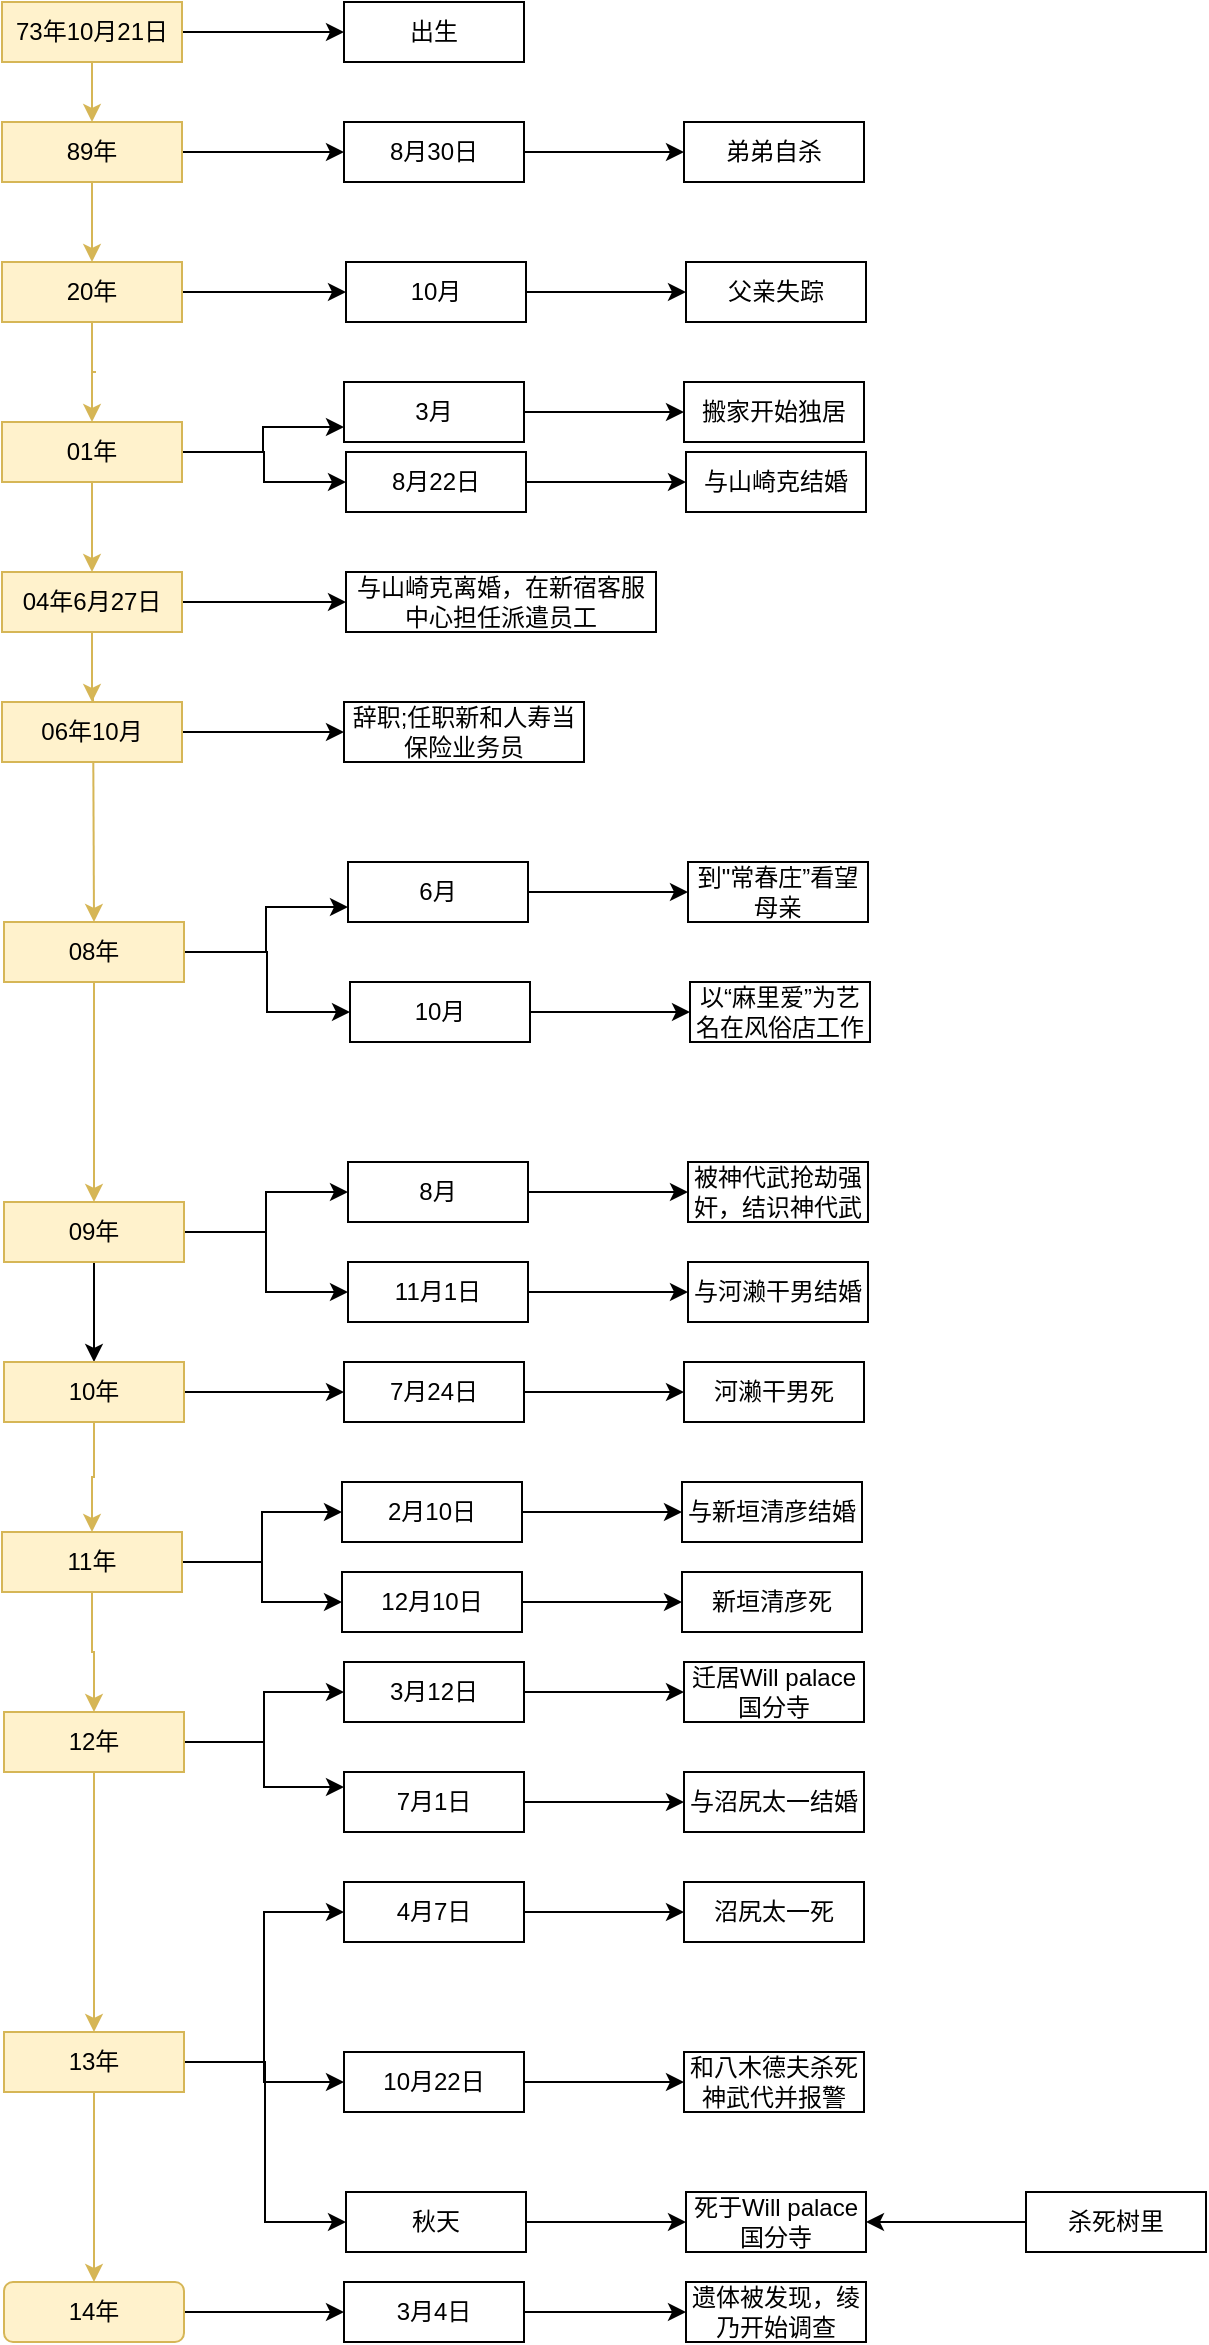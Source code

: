 <mxfile version="16.1.2" type="device"><diagram id="NN0y3WyNkyOe7qQfY7lL" name="第 1 页"><mxGraphModel dx="1102" dy="1265" grid="1" gridSize="10" guides="1" tooltips="1" connect="1" arrows="1" fold="1" page="0" pageScale="1" pageWidth="827" pageHeight="1169" math="0" shadow="0"><root><mxCell id="0"/><mxCell id="1" parent="0"/><mxCell id="WIrS2NorhR0GccS97uFX-5" style="edgeStyle=orthogonalEdgeStyle;rounded=0;orthogonalLoop=1;jettySize=auto;html=1;" parent="1" source="WIrS2NorhR0GccS97uFX-1" target="WIrS2NorhR0GccS97uFX-4" edge="1"><mxGeometry relative="1" as="geometry"/></mxCell><mxCell id="xdn22cB5Ea42U_7zD6At-8" value="" style="edgeStyle=orthogonalEdgeStyle;rounded=0;orthogonalLoop=1;jettySize=auto;html=1;fillColor=#fff2cc;strokeColor=#d6b656;sketch=0;" parent="1" source="WIrS2NorhR0GccS97uFX-1" target="xdn22cB5Ea42U_7zD6At-7" edge="1"><mxGeometry relative="1" as="geometry"/></mxCell><mxCell id="WIrS2NorhR0GccS97uFX-1" value="73年10月21日" style="rounded=0;whiteSpace=wrap;html=1;fillColor=#fff2cc;strokeColor=#d6b656;sketch=0;" parent="1" vertex="1"><mxGeometry x="159" y="-150" width="90" height="30" as="geometry"/></mxCell><mxCell id="WIrS2NorhR0GccS97uFX-4" value="出生" style="rounded=0;whiteSpace=wrap;html=1;" parent="1" vertex="1"><mxGeometry x="330" y="-150" width="90" height="30" as="geometry"/></mxCell><mxCell id="WIrS2NorhR0GccS97uFX-9" value="" style="edgeStyle=orthogonalEdgeStyle;rounded=0;orthogonalLoop=1;jettySize=auto;html=1;" parent="1" source="WIrS2NorhR0GccS97uFX-6" target="WIrS2NorhR0GccS97uFX-8" edge="1"><mxGeometry relative="1" as="geometry"/></mxCell><mxCell id="WIrS2NorhR0GccS97uFX-11" style="edgeStyle=orthogonalEdgeStyle;rounded=0;orthogonalLoop=1;jettySize=auto;html=1;exitX=0.5;exitY=1;exitDx=0;exitDy=0;fillColor=#fff2cc;strokeColor=#d6b656;sketch=0;" parent="1" source="WIrS2NorhR0GccS97uFX-6" target="WIrS2NorhR0GccS97uFX-10" edge="1"><mxGeometry relative="1" as="geometry"/></mxCell><mxCell id="xdn22cB5Ea42U_7zD6At-26" style="edgeStyle=orthogonalEdgeStyle;rounded=0;orthogonalLoop=1;jettySize=auto;html=1;exitX=1;exitY=0.5;exitDx=0;exitDy=0;entryX=0;entryY=0.75;entryDx=0;entryDy=0;" parent="1" source="WIrS2NorhR0GccS97uFX-6" target="xdn22cB5Ea42U_7zD6At-25" edge="1"><mxGeometry relative="1" as="geometry"/></mxCell><mxCell id="WIrS2NorhR0GccS97uFX-6" value="01年" style="rounded=0;whiteSpace=wrap;html=1;fillColor=#fff2cc;strokeColor=#d6b656;sketch=0;" parent="1" vertex="1"><mxGeometry x="159" y="60" width="90" height="30" as="geometry"/></mxCell><mxCell id="xdn22cB5Ea42U_7zD6At-30" value="" style="edgeStyle=orthogonalEdgeStyle;rounded=0;orthogonalLoop=1;jettySize=auto;html=1;" parent="1" source="WIrS2NorhR0GccS97uFX-8" target="xdn22cB5Ea42U_7zD6At-29" edge="1"><mxGeometry relative="1" as="geometry"/></mxCell><mxCell id="WIrS2NorhR0GccS97uFX-8" value="8月22日" style="rounded=0;whiteSpace=wrap;html=1;" parent="1" vertex="1"><mxGeometry x="331" y="75" width="90" height="30" as="geometry"/></mxCell><mxCell id="WIrS2NorhR0GccS97uFX-13" style="edgeStyle=orthogonalEdgeStyle;rounded=0;orthogonalLoop=1;jettySize=auto;html=1;exitX=1;exitY=0.5;exitDx=0;exitDy=0;" parent="1" source="WIrS2NorhR0GccS97uFX-10" target="WIrS2NorhR0GccS97uFX-12" edge="1"><mxGeometry relative="1" as="geometry"/></mxCell><mxCell id="WIrS2NorhR0GccS97uFX-15" style="edgeStyle=orthogonalEdgeStyle;rounded=0;orthogonalLoop=1;jettySize=auto;html=1;exitX=0.5;exitY=1;exitDx=0;exitDy=0;entryX=0.5;entryY=0;entryDx=0;entryDy=0;fillColor=#fff2cc;strokeColor=#d6b656;sketch=0;" parent="1" target="Df0k519SetaLiw9mAWVr-11" edge="1"><mxGeometry relative="1" as="geometry"><mxPoint x="204.5" y="195" as="sourcePoint"/><mxPoint x="204.5" y="365" as="targetPoint"/></mxGeometry></mxCell><mxCell id="Df0k519SetaLiw9mAWVr-5" style="edgeStyle=orthogonalEdgeStyle;rounded=0;orthogonalLoop=1;jettySize=auto;html=1;exitX=0.5;exitY=1;exitDx=0;exitDy=0;fillColor=#fff2cc;strokeColor=#d6b656;sketch=0;" parent="1" source="WIrS2NorhR0GccS97uFX-10" target="Df0k519SetaLiw9mAWVr-4" edge="1"><mxGeometry relative="1" as="geometry"/></mxCell><mxCell id="WIrS2NorhR0GccS97uFX-10" value="04年6月27日" style="rounded=0;whiteSpace=wrap;html=1;fillColor=#fff2cc;strokeColor=#d6b656;sketch=0;" parent="1" vertex="1"><mxGeometry x="159" y="135" width="90" height="30" as="geometry"/></mxCell><mxCell id="WIrS2NorhR0GccS97uFX-12" value="与山崎克离婚，在新宿客服中心担任派遣员工" style="rounded=0;whiteSpace=wrap;html=1;" parent="1" vertex="1"><mxGeometry x="331" y="135" width="155" height="30" as="geometry"/></mxCell><mxCell id="uVJFEQWPfUiTGTVeeev4-25" style="edgeStyle=orthogonalEdgeStyle;rounded=0;sketch=0;orthogonalLoop=1;jettySize=auto;html=1;exitX=0.5;exitY=1;exitDx=0;exitDy=0;entryX=0.5;entryY=0;entryDx=0;entryDy=0;startArrow=none;startFill=0;" edge="1" parent="1" source="WIrS2NorhR0GccS97uFX-14" target="WIrS2NorhR0GccS97uFX-18"><mxGeometry relative="1" as="geometry"/></mxCell><mxCell id="uVJFEQWPfUiTGTVeeev4-26" style="edgeStyle=orthogonalEdgeStyle;rounded=0;sketch=0;orthogonalLoop=1;jettySize=auto;html=1;exitX=1;exitY=0.5;exitDx=0;exitDy=0;startArrow=none;startFill=0;" edge="1" parent="1" source="WIrS2NorhR0GccS97uFX-14" target="uVJFEQWPfUiTGTVeeev4-19"><mxGeometry relative="1" as="geometry"/></mxCell><mxCell id="uVJFEQWPfUiTGTVeeev4-27" style="edgeStyle=orthogonalEdgeStyle;rounded=0;sketch=0;orthogonalLoop=1;jettySize=auto;html=1;exitX=1;exitY=0.5;exitDx=0;exitDy=0;entryX=0;entryY=0.5;entryDx=0;entryDy=0;startArrow=none;startFill=0;" edge="1" parent="1" source="WIrS2NorhR0GccS97uFX-14" target="WIrS2NorhR0GccS97uFX-16"><mxGeometry relative="1" as="geometry"/></mxCell><mxCell id="WIrS2NorhR0GccS97uFX-14" value="09年" style="rounded=0;whiteSpace=wrap;html=1;fillColor=#fff2cc;strokeColor=#d6b656;sketch=0;" parent="1" vertex="1"><mxGeometry x="160" y="450" width="90" height="30" as="geometry"/></mxCell><mxCell id="uVJFEQWPfUiTGTVeeev4-16" value="" style="edgeStyle=orthogonalEdgeStyle;rounded=0;sketch=0;orthogonalLoop=1;jettySize=auto;html=1;startArrow=none;startFill=0;" edge="1" parent="1" source="WIrS2NorhR0GccS97uFX-16" target="uVJFEQWPfUiTGTVeeev4-15"><mxGeometry relative="1" as="geometry"/></mxCell><mxCell id="WIrS2NorhR0GccS97uFX-16" value="11月1日" style="rounded=0;whiteSpace=wrap;html=1;" parent="1" vertex="1"><mxGeometry x="332" y="480" width="90" height="30" as="geometry"/></mxCell><mxCell id="WIrS2NorhR0GccS97uFX-21" value="" style="edgeStyle=orthogonalEdgeStyle;rounded=0;orthogonalLoop=1;jettySize=auto;html=1;" parent="1" source="WIrS2NorhR0GccS97uFX-18" target="WIrS2NorhR0GccS97uFX-20" edge="1"><mxGeometry relative="1" as="geometry"/></mxCell><mxCell id="WIrS2NorhR0GccS97uFX-25" value="" style="edgeStyle=orthogonalEdgeStyle;rounded=0;orthogonalLoop=1;jettySize=auto;html=1;fillColor=#fff2cc;strokeColor=#d6b656;sketch=0;" parent="1" source="WIrS2NorhR0GccS97uFX-18" target="WIrS2NorhR0GccS97uFX-24" edge="1"><mxGeometry relative="1" as="geometry"/></mxCell><mxCell id="WIrS2NorhR0GccS97uFX-18" value="10年" style="rounded=0;whiteSpace=wrap;html=1;fillColor=#fff2cc;strokeColor=#d6b656;sketch=0;" parent="1" vertex="1"><mxGeometry x="160" y="530" width="90" height="30" as="geometry"/></mxCell><mxCell id="WIrS2NorhR0GccS97uFX-23" value="" style="edgeStyle=orthogonalEdgeStyle;rounded=0;orthogonalLoop=1;jettySize=auto;html=1;" parent="1" source="WIrS2NorhR0GccS97uFX-20" target="WIrS2NorhR0GccS97uFX-22" edge="1"><mxGeometry relative="1" as="geometry"/></mxCell><mxCell id="WIrS2NorhR0GccS97uFX-20" value="7月24日" style="rounded=0;whiteSpace=wrap;html=1;" parent="1" vertex="1"><mxGeometry x="330" y="530" width="90" height="30" as="geometry"/></mxCell><mxCell id="WIrS2NorhR0GccS97uFX-22" value="河濑干男死" style="rounded=0;whiteSpace=wrap;html=1;" parent="1" vertex="1"><mxGeometry x="500" y="530" width="90" height="30" as="geometry"/></mxCell><mxCell id="WIrS2NorhR0GccS97uFX-27" value="" style="edgeStyle=orthogonalEdgeStyle;rounded=0;orthogonalLoop=1;jettySize=auto;html=1;" parent="1" source="WIrS2NorhR0GccS97uFX-24" target="WIrS2NorhR0GccS97uFX-26" edge="1"><mxGeometry relative="1" as="geometry"/></mxCell><mxCell id="WIrS2NorhR0GccS97uFX-41" style="edgeStyle=orthogonalEdgeStyle;rounded=0;orthogonalLoop=1;jettySize=auto;html=1;exitX=1;exitY=0.5;exitDx=0;exitDy=0;" parent="1" source="WIrS2NorhR0GccS97uFX-24" target="WIrS2NorhR0GccS97uFX-36" edge="1"><mxGeometry relative="1" as="geometry"/></mxCell><mxCell id="WIrS2NorhR0GccS97uFX-43" value="" style="edgeStyle=orthogonalEdgeStyle;rounded=0;orthogonalLoop=1;jettySize=auto;html=1;fillColor=#fff2cc;strokeColor=#d6b656;sketch=0;" parent="1" source="WIrS2NorhR0GccS97uFX-24" target="WIrS2NorhR0GccS97uFX-42" edge="1"><mxGeometry relative="1" as="geometry"/></mxCell><mxCell id="WIrS2NorhR0GccS97uFX-24" value="11年" style="rounded=0;whiteSpace=wrap;html=1;fillColor=#fff2cc;strokeColor=#d6b656;sketch=0;" parent="1" vertex="1"><mxGeometry x="159" y="615" width="90" height="30" as="geometry"/></mxCell><mxCell id="WIrS2NorhR0GccS97uFX-29" value="" style="edgeStyle=orthogonalEdgeStyle;rounded=0;orthogonalLoop=1;jettySize=auto;html=1;" parent="1" source="WIrS2NorhR0GccS97uFX-26" target="WIrS2NorhR0GccS97uFX-28" edge="1"><mxGeometry relative="1" as="geometry"/></mxCell><mxCell id="WIrS2NorhR0GccS97uFX-26" value="2月10日" style="rounded=0;whiteSpace=wrap;html=1;" parent="1" vertex="1"><mxGeometry x="329" y="590" width="90" height="30" as="geometry"/></mxCell><mxCell id="WIrS2NorhR0GccS97uFX-28" value="与新垣清彦结婚" style="rounded=0;whiteSpace=wrap;html=1;" parent="1" vertex="1"><mxGeometry x="499" y="590" width="90" height="30" as="geometry"/></mxCell><mxCell id="WIrS2NorhR0GccS97uFX-39" value="" style="edgeStyle=orthogonalEdgeStyle;rounded=0;orthogonalLoop=1;jettySize=auto;html=1;" parent="1" source="WIrS2NorhR0GccS97uFX-36" target="WIrS2NorhR0GccS97uFX-38" edge="1"><mxGeometry relative="1" as="geometry"/></mxCell><mxCell id="WIrS2NorhR0GccS97uFX-36" value="12月10日" style="rounded=0;whiteSpace=wrap;html=1;" parent="1" vertex="1"><mxGeometry x="329" y="635" width="90" height="30" as="geometry"/></mxCell><mxCell id="WIrS2NorhR0GccS97uFX-38" value="新垣清彦死" style="rounded=0;whiteSpace=wrap;html=1;" parent="1" vertex="1"><mxGeometry x="499" y="635" width="90" height="30" as="geometry"/></mxCell><mxCell id="WIrS2NorhR0GccS97uFX-45" value="" style="edgeStyle=orthogonalEdgeStyle;rounded=0;orthogonalLoop=1;jettySize=auto;html=1;" parent="1" source="WIrS2NorhR0GccS97uFX-42" target="WIrS2NorhR0GccS97uFX-44" edge="1"><mxGeometry relative="1" as="geometry"/></mxCell><mxCell id="WIrS2NorhR0GccS97uFX-54" value="" style="edgeStyle=orthogonalEdgeStyle;rounded=0;orthogonalLoop=1;jettySize=auto;html=1;fillColor=#fff2cc;strokeColor=#d6b656;sketch=0;" parent="1" source="WIrS2NorhR0GccS97uFX-42" target="WIrS2NorhR0GccS97uFX-53" edge="1"><mxGeometry relative="1" as="geometry"/></mxCell><mxCell id="WIrS2NorhR0GccS97uFX-62" style="edgeStyle=orthogonalEdgeStyle;rounded=0;orthogonalLoop=1;jettySize=auto;html=1;exitX=1;exitY=0.5;exitDx=0;exitDy=0;entryX=0;entryY=0.25;entryDx=0;entryDy=0;" parent="1" source="WIrS2NorhR0GccS97uFX-42" target="WIrS2NorhR0GccS97uFX-48" edge="1"><mxGeometry relative="1" as="geometry"/></mxCell><mxCell id="WIrS2NorhR0GccS97uFX-42" value="12年" style="rounded=0;whiteSpace=wrap;html=1;fillColor=#fff2cc;strokeColor=#d6b656;sketch=0;" parent="1" vertex="1"><mxGeometry x="160" y="705" width="90" height="30" as="geometry"/></mxCell><mxCell id="WIrS2NorhR0GccS97uFX-47" value="" style="edgeStyle=orthogonalEdgeStyle;rounded=0;orthogonalLoop=1;jettySize=auto;html=1;" parent="1" source="WIrS2NorhR0GccS97uFX-44" target="WIrS2NorhR0GccS97uFX-46" edge="1"><mxGeometry relative="1" as="geometry"/></mxCell><mxCell id="WIrS2NorhR0GccS97uFX-44" value="3月12日" style="rounded=0;whiteSpace=wrap;html=1;" parent="1" vertex="1"><mxGeometry x="330" y="680" width="90" height="30" as="geometry"/></mxCell><mxCell id="WIrS2NorhR0GccS97uFX-46" value="迁居Will palace国分寺" style="rounded=0;whiteSpace=wrap;html=1;" parent="1" vertex="1"><mxGeometry x="500" y="680" width="90" height="30" as="geometry"/></mxCell><mxCell id="WIrS2NorhR0GccS97uFX-52" value="" style="edgeStyle=orthogonalEdgeStyle;rounded=0;orthogonalLoop=1;jettySize=auto;html=1;" parent="1" source="WIrS2NorhR0GccS97uFX-48" target="WIrS2NorhR0GccS97uFX-51" edge="1"><mxGeometry relative="1" as="geometry"/></mxCell><mxCell id="WIrS2NorhR0GccS97uFX-48" value="7月1日" style="rounded=0;whiteSpace=wrap;html=1;" parent="1" vertex="1"><mxGeometry x="330" y="735" width="90" height="30" as="geometry"/></mxCell><mxCell id="WIrS2NorhR0GccS97uFX-51" value="与沼尻太一结婚" style="rounded=0;whiteSpace=wrap;html=1;" parent="1" vertex="1"><mxGeometry x="500" y="735" width="90" height="30" as="geometry"/></mxCell><mxCell id="WIrS2NorhR0GccS97uFX-56" value="" style="edgeStyle=orthogonalEdgeStyle;rounded=0;orthogonalLoop=1;jettySize=auto;html=1;" parent="1" source="WIrS2NorhR0GccS97uFX-53" target="WIrS2NorhR0GccS97uFX-55" edge="1"><mxGeometry relative="1" as="geometry"><Array as="points"><mxPoint x="290" y="880"/><mxPoint x="290" y="805"/></Array></mxGeometry></mxCell><mxCell id="WIrS2NorhR0GccS97uFX-63" style="edgeStyle=orthogonalEdgeStyle;rounded=0;orthogonalLoop=1;jettySize=auto;html=1;exitX=1;exitY=0.5;exitDx=0;exitDy=0;entryX=0;entryY=0.5;entryDx=0;entryDy=0;" parent="1" source="WIrS2NorhR0GccS97uFX-53" target="WIrS2NorhR0GccS97uFX-59" edge="1"><mxGeometry relative="1" as="geometry"/></mxCell><mxCell id="WIrS2NorhR0GccS97uFX-65" value="" style="edgeStyle=orthogonalEdgeStyle;rounded=0;orthogonalLoop=1;jettySize=auto;html=1;fillColor=#fff2cc;strokeColor=#d6b656;" parent="1" source="WIrS2NorhR0GccS97uFX-53" target="WIrS2NorhR0GccS97uFX-64" edge="1"><mxGeometry relative="1" as="geometry"/></mxCell><mxCell id="xdn22cB5Ea42U_7zD6At-22" style="edgeStyle=orthogonalEdgeStyle;rounded=0;orthogonalLoop=1;jettySize=auto;html=1;exitX=1;exitY=0.5;exitDx=0;exitDy=0;entryX=0;entryY=0.5;entryDx=0;entryDy=0;" parent="1" source="WIrS2NorhR0GccS97uFX-53" target="xdn22cB5Ea42U_7zD6At-1" edge="1"><mxGeometry relative="1" as="geometry"/></mxCell><mxCell id="WIrS2NorhR0GccS97uFX-53" value="13年" style="rounded=0;whiteSpace=wrap;html=1;fillColor=#fff2cc;strokeColor=#d6b656;sketch=0;" parent="1" vertex="1"><mxGeometry x="160" y="865" width="90" height="30" as="geometry"/></mxCell><mxCell id="WIrS2NorhR0GccS97uFX-58" value="" style="edgeStyle=orthogonalEdgeStyle;rounded=0;orthogonalLoop=1;jettySize=auto;html=1;" parent="1" source="WIrS2NorhR0GccS97uFX-55" target="WIrS2NorhR0GccS97uFX-57" edge="1"><mxGeometry relative="1" as="geometry"/></mxCell><mxCell id="WIrS2NorhR0GccS97uFX-55" value="4月7日" style="rounded=0;whiteSpace=wrap;html=1;" parent="1" vertex="1"><mxGeometry x="330" y="790" width="90" height="30" as="geometry"/></mxCell><mxCell id="WIrS2NorhR0GccS97uFX-57" value="沼尻太一死" style="rounded=0;whiteSpace=wrap;html=1;" parent="1" vertex="1"><mxGeometry x="500" y="790" width="90" height="30" as="geometry"/></mxCell><mxCell id="WIrS2NorhR0GccS97uFX-61" value="" style="edgeStyle=orthogonalEdgeStyle;rounded=0;orthogonalLoop=1;jettySize=auto;html=1;" parent="1" source="WIrS2NorhR0GccS97uFX-59" target="WIrS2NorhR0GccS97uFX-60" edge="1"><mxGeometry relative="1" as="geometry"/></mxCell><mxCell id="WIrS2NorhR0GccS97uFX-59" value="秋天" style="rounded=0;whiteSpace=wrap;html=1;" parent="1" vertex="1"><mxGeometry x="331" y="945" width="90" height="30" as="geometry"/></mxCell><mxCell id="uVJFEQWPfUiTGTVeeev4-18" value="" style="edgeStyle=orthogonalEdgeStyle;rounded=0;sketch=0;orthogonalLoop=1;jettySize=auto;html=1;startArrow=none;startFill=0;" edge="1" parent="1" source="uVJFEQWPfUiTGTVeeev4-17" target="WIrS2NorhR0GccS97uFX-60"><mxGeometry relative="1" as="geometry"/></mxCell><mxCell id="WIrS2NorhR0GccS97uFX-60" value="死于Will palace国分寺" style="rounded=0;whiteSpace=wrap;html=1;" parent="1" vertex="1"><mxGeometry x="501" y="945" width="90" height="30" as="geometry"/></mxCell><mxCell id="WIrS2NorhR0GccS97uFX-67" value="" style="edgeStyle=orthogonalEdgeStyle;rounded=0;orthogonalLoop=1;jettySize=auto;html=1;" parent="1" source="WIrS2NorhR0GccS97uFX-64" target="WIrS2NorhR0GccS97uFX-66" edge="1"><mxGeometry relative="1" as="geometry"/></mxCell><mxCell id="WIrS2NorhR0GccS97uFX-64" value="14年" style="rounded=1;whiteSpace=wrap;html=1;fillColor=#fff2cc;strokeColor=#d6b656;" parent="1" vertex="1"><mxGeometry x="160" y="990" width="90" height="30" as="geometry"/></mxCell><mxCell id="WIrS2NorhR0GccS97uFX-69" value="" style="edgeStyle=orthogonalEdgeStyle;rounded=0;orthogonalLoop=1;jettySize=auto;html=1;" parent="1" source="WIrS2NorhR0GccS97uFX-66" target="WIrS2NorhR0GccS97uFX-68" edge="1"><mxGeometry relative="1" as="geometry"/></mxCell><mxCell id="WIrS2NorhR0GccS97uFX-66" value="3月4日" style="rounded=0;whiteSpace=wrap;html=1;" parent="1" vertex="1"><mxGeometry x="330" y="990" width="90" height="30" as="geometry"/></mxCell><mxCell id="WIrS2NorhR0GccS97uFX-68" value="遗体被发现，绫乃开始调查" style="rounded=0;whiteSpace=wrap;html=1;" parent="1" vertex="1"><mxGeometry x="501" y="990" width="90" height="30" as="geometry"/></mxCell><mxCell id="Df0k519SetaLiw9mAWVr-7" value="" style="edgeStyle=orthogonalEdgeStyle;rounded=0;orthogonalLoop=1;jettySize=auto;html=1;" parent="1" source="Df0k519SetaLiw9mAWVr-4" target="Df0k519SetaLiw9mAWVr-6" edge="1"><mxGeometry relative="1" as="geometry"/></mxCell><mxCell id="Df0k519SetaLiw9mAWVr-4" value="06年10月" style="rounded=0;whiteSpace=wrap;html=1;fillColor=#fff2cc;strokeColor=#d6b656;sketch=0;" parent="1" vertex="1"><mxGeometry x="159" y="200" width="90" height="30" as="geometry"/></mxCell><mxCell id="Df0k519SetaLiw9mAWVr-6" value="辞职;任职新和人寿当保险业务员" style="rounded=0;whiteSpace=wrap;html=1;" parent="1" vertex="1"><mxGeometry x="330" y="200" width="120" height="30" as="geometry"/></mxCell><mxCell id="xdn22cB5Ea42U_7zD6At-24" style="edgeStyle=orthogonalEdgeStyle;rounded=0;orthogonalLoop=1;jettySize=auto;html=1;exitX=0.5;exitY=1;exitDx=0;exitDy=0;entryX=0.5;entryY=0;entryDx=0;entryDy=0;fillColor=#fff2cc;strokeColor=#d6b656;sketch=0;" parent="1" source="Df0k519SetaLiw9mAWVr-11" target="WIrS2NorhR0GccS97uFX-14" edge="1"><mxGeometry relative="1" as="geometry"/></mxCell><mxCell id="uVJFEQWPfUiTGTVeeev4-28" style="edgeStyle=orthogonalEdgeStyle;rounded=0;sketch=0;orthogonalLoop=1;jettySize=auto;html=1;exitX=1;exitY=0.5;exitDx=0;exitDy=0;entryX=0;entryY=0.75;entryDx=0;entryDy=0;startArrow=none;startFill=0;" edge="1" parent="1" source="Df0k519SetaLiw9mAWVr-11" target="Df0k519SetaLiw9mAWVr-12"><mxGeometry relative="1" as="geometry"/></mxCell><mxCell id="uVJFEQWPfUiTGTVeeev4-29" style="edgeStyle=orthogonalEdgeStyle;rounded=0;sketch=0;orthogonalLoop=1;jettySize=auto;html=1;exitX=1;exitY=0.5;exitDx=0;exitDy=0;entryX=0;entryY=0.5;entryDx=0;entryDy=0;startArrow=none;startFill=0;" edge="1" parent="1" source="Df0k519SetaLiw9mAWVr-11" target="uVJFEQWPfUiTGTVeeev4-11"><mxGeometry relative="1" as="geometry"/></mxCell><mxCell id="Df0k519SetaLiw9mAWVr-11" value="08年" style="rounded=0;whiteSpace=wrap;html=1;fillColor=#fff2cc;strokeColor=#d6b656;sketch=0;" parent="1" vertex="1"><mxGeometry x="160" y="310" width="90" height="30" as="geometry"/></mxCell><mxCell id="Df0k519SetaLiw9mAWVr-15" value="" style="edgeStyle=orthogonalEdgeStyle;rounded=0;orthogonalLoop=1;jettySize=auto;html=1;" parent="1" source="Df0k519SetaLiw9mAWVr-12" target="Df0k519SetaLiw9mAWVr-14" edge="1"><mxGeometry relative="1" as="geometry"/></mxCell><mxCell id="Df0k519SetaLiw9mAWVr-12" value="6月" style="rounded=0;whiteSpace=wrap;html=1;" parent="1" vertex="1"><mxGeometry x="332" y="280" width="90" height="30" as="geometry"/></mxCell><mxCell id="Df0k519SetaLiw9mAWVr-14" value="到&quot;常春庄”看望母亲" style="rounded=0;whiteSpace=wrap;html=1;" parent="1" vertex="1"><mxGeometry x="502" y="280" width="90" height="30" as="geometry"/></mxCell><mxCell id="xdn22cB5Ea42U_7zD6At-4" value="" style="edgeStyle=orthogonalEdgeStyle;rounded=0;orthogonalLoop=1;jettySize=auto;html=1;" parent="1" source="xdn22cB5Ea42U_7zD6At-1" target="xdn22cB5Ea42U_7zD6At-3" edge="1"><mxGeometry relative="1" as="geometry"/></mxCell><mxCell id="xdn22cB5Ea42U_7zD6At-1" value="10月22日" style="rounded=0;whiteSpace=wrap;html=1;" parent="1" vertex="1"><mxGeometry x="330" y="875" width="90" height="30" as="geometry"/></mxCell><mxCell id="xdn22cB5Ea42U_7zD6At-3" value="和八木德夫杀死神武代并报警" style="rounded=0;whiteSpace=wrap;html=1;" parent="1" vertex="1"><mxGeometry x="500" y="875" width="90" height="30" as="geometry"/></mxCell><mxCell id="xdn22cB5Ea42U_7zD6At-10" value="" style="edgeStyle=orthogonalEdgeStyle;rounded=0;orthogonalLoop=1;jettySize=auto;html=1;" parent="1" source="xdn22cB5Ea42U_7zD6At-7" target="xdn22cB5Ea42U_7zD6At-9" edge="1"><mxGeometry relative="1" as="geometry"/></mxCell><mxCell id="uVJFEQWPfUiTGTVeeev4-6" style="edgeStyle=orthogonalEdgeStyle;rounded=0;orthogonalLoop=1;jettySize=auto;html=1;exitX=0.5;exitY=1;exitDx=0;exitDy=0;fillColor=#fff2cc;strokeColor=#d6b656;sketch=0;" edge="1" parent="1" source="xdn22cB5Ea42U_7zD6At-7" target="xdn22cB5Ea42U_7zD6At-14"><mxGeometry relative="1" as="geometry"/></mxCell><mxCell id="xdn22cB5Ea42U_7zD6At-7" value="89年" style="rounded=0;whiteSpace=wrap;html=1;fillColor=#fff2cc;strokeColor=#d6b656;sketch=0;" parent="1" vertex="1"><mxGeometry x="159" y="-90" width="90" height="30" as="geometry"/></mxCell><mxCell id="xdn22cB5Ea42U_7zD6At-12" value="" style="edgeStyle=orthogonalEdgeStyle;rounded=0;orthogonalLoop=1;jettySize=auto;html=1;" parent="1" source="xdn22cB5Ea42U_7zD6At-9" target="xdn22cB5Ea42U_7zD6At-11" edge="1"><mxGeometry relative="1" as="geometry"/></mxCell><mxCell id="xdn22cB5Ea42U_7zD6At-9" value="8月30日" style="rounded=0;whiteSpace=wrap;html=1;" parent="1" vertex="1"><mxGeometry x="330" y="-90" width="90" height="30" as="geometry"/></mxCell><mxCell id="xdn22cB5Ea42U_7zD6At-11" value="弟弟自杀" style="rounded=0;whiteSpace=wrap;html=1;" parent="1" vertex="1"><mxGeometry x="500" y="-90" width="90" height="30" as="geometry"/></mxCell><mxCell id="xdn22cB5Ea42U_7zD6At-17" value="" style="edgeStyle=orthogonalEdgeStyle;rounded=0;orthogonalLoop=1;jettySize=auto;html=1;" parent="1" source="xdn22cB5Ea42U_7zD6At-14" target="xdn22cB5Ea42U_7zD6At-16" edge="1"><mxGeometry relative="1" as="geometry"/></mxCell><mxCell id="uVJFEQWPfUiTGTVeeev4-4" style="edgeStyle=orthogonalEdgeStyle;rounded=0;orthogonalLoop=1;jettySize=auto;html=1;exitX=0.5;exitY=1;exitDx=0;exitDy=0;entryX=0.5;entryY=0;entryDx=0;entryDy=0;fillColor=#fff2cc;strokeColor=#d6b656;sketch=0;" edge="1" parent="1" source="xdn22cB5Ea42U_7zD6At-14" target="WIrS2NorhR0GccS97uFX-6"><mxGeometry relative="1" as="geometry"><Array as="points"><mxPoint x="206" y="35"/><mxPoint x="205" y="35"/></Array></mxGeometry></mxCell><mxCell id="xdn22cB5Ea42U_7zD6At-14" value="20年" style="rounded=0;whiteSpace=wrap;html=1;fillColor=#fff2cc;strokeColor=#d6b656;sketch=0;" parent="1" vertex="1"><mxGeometry x="159" y="-20" width="90" height="30" as="geometry"/></mxCell><mxCell id="xdn22cB5Ea42U_7zD6At-19" value="" style="edgeStyle=orthogonalEdgeStyle;rounded=0;orthogonalLoop=1;jettySize=auto;html=1;" parent="1" source="xdn22cB5Ea42U_7zD6At-16" target="xdn22cB5Ea42U_7zD6At-18" edge="1"><mxGeometry relative="1" as="geometry"/></mxCell><mxCell id="xdn22cB5Ea42U_7zD6At-16" value="10月" style="rounded=0;whiteSpace=wrap;html=1;" parent="1" vertex="1"><mxGeometry x="331" y="-20" width="90" height="30" as="geometry"/></mxCell><mxCell id="xdn22cB5Ea42U_7zD6At-18" value="父亲失踪" style="rounded=0;whiteSpace=wrap;html=1;" parent="1" vertex="1"><mxGeometry x="501" y="-20" width="90" height="30" as="geometry"/></mxCell><mxCell id="xdn22cB5Ea42U_7zD6At-28" value="" style="edgeStyle=orthogonalEdgeStyle;rounded=0;orthogonalLoop=1;jettySize=auto;html=1;" parent="1" source="xdn22cB5Ea42U_7zD6At-25" target="xdn22cB5Ea42U_7zD6At-27" edge="1"><mxGeometry relative="1" as="geometry"/></mxCell><mxCell id="xdn22cB5Ea42U_7zD6At-25" value="3月" style="rounded=0;whiteSpace=wrap;html=1;" parent="1" vertex="1"><mxGeometry x="330" y="40" width="90" height="30" as="geometry"/></mxCell><mxCell id="xdn22cB5Ea42U_7zD6At-27" value="搬家开始独居" style="rounded=0;whiteSpace=wrap;html=1;" parent="1" vertex="1"><mxGeometry x="500" y="40" width="90" height="30" as="geometry"/></mxCell><mxCell id="xdn22cB5Ea42U_7zD6At-29" value="与山崎克结婚" style="rounded=0;whiteSpace=wrap;html=1;" parent="1" vertex="1"><mxGeometry x="501" y="75" width="90" height="30" as="geometry"/></mxCell><mxCell id="uVJFEQWPfUiTGTVeeev4-14" value="" style="edgeStyle=orthogonalEdgeStyle;rounded=0;sketch=0;orthogonalLoop=1;jettySize=auto;html=1;startArrow=none;startFill=0;" edge="1" parent="1" source="uVJFEQWPfUiTGTVeeev4-11" target="uVJFEQWPfUiTGTVeeev4-13"><mxGeometry relative="1" as="geometry"/></mxCell><mxCell id="uVJFEQWPfUiTGTVeeev4-11" value="10月" style="rounded=0;whiteSpace=wrap;html=1;" vertex="1" parent="1"><mxGeometry x="333" y="340" width="90" height="30" as="geometry"/></mxCell><mxCell id="uVJFEQWPfUiTGTVeeev4-13" value="以“麻里爱”为艺名在风俗店工作" style="rounded=0;whiteSpace=wrap;html=1;" vertex="1" parent="1"><mxGeometry x="503" y="340" width="90" height="30" as="geometry"/></mxCell><mxCell id="uVJFEQWPfUiTGTVeeev4-15" value="与河濑干男结婚" style="rounded=0;whiteSpace=wrap;html=1;" vertex="1" parent="1"><mxGeometry x="502" y="480" width="90" height="30" as="geometry"/></mxCell><mxCell id="uVJFEQWPfUiTGTVeeev4-17" value="杀死树里" style="rounded=0;whiteSpace=wrap;html=1;direction=west;" vertex="1" parent="1"><mxGeometry x="671" y="945" width="90" height="30" as="geometry"/></mxCell><mxCell id="uVJFEQWPfUiTGTVeeev4-24" value="" style="edgeStyle=orthogonalEdgeStyle;rounded=0;sketch=0;orthogonalLoop=1;jettySize=auto;html=1;startArrow=none;startFill=0;" edge="1" parent="1" source="uVJFEQWPfUiTGTVeeev4-19" target="uVJFEQWPfUiTGTVeeev4-23"><mxGeometry relative="1" as="geometry"/></mxCell><mxCell id="uVJFEQWPfUiTGTVeeev4-19" value="8月" style="rounded=0;whiteSpace=wrap;html=1;" vertex="1" parent="1"><mxGeometry x="332" y="430" width="90" height="30" as="geometry"/></mxCell><mxCell id="uVJFEQWPfUiTGTVeeev4-23" value="被神代武抢劫强奸，结识神代武" style="rounded=0;whiteSpace=wrap;html=1;" vertex="1" parent="1"><mxGeometry x="502" y="430" width="90" height="30" as="geometry"/></mxCell></root></mxGraphModel></diagram></mxfile>